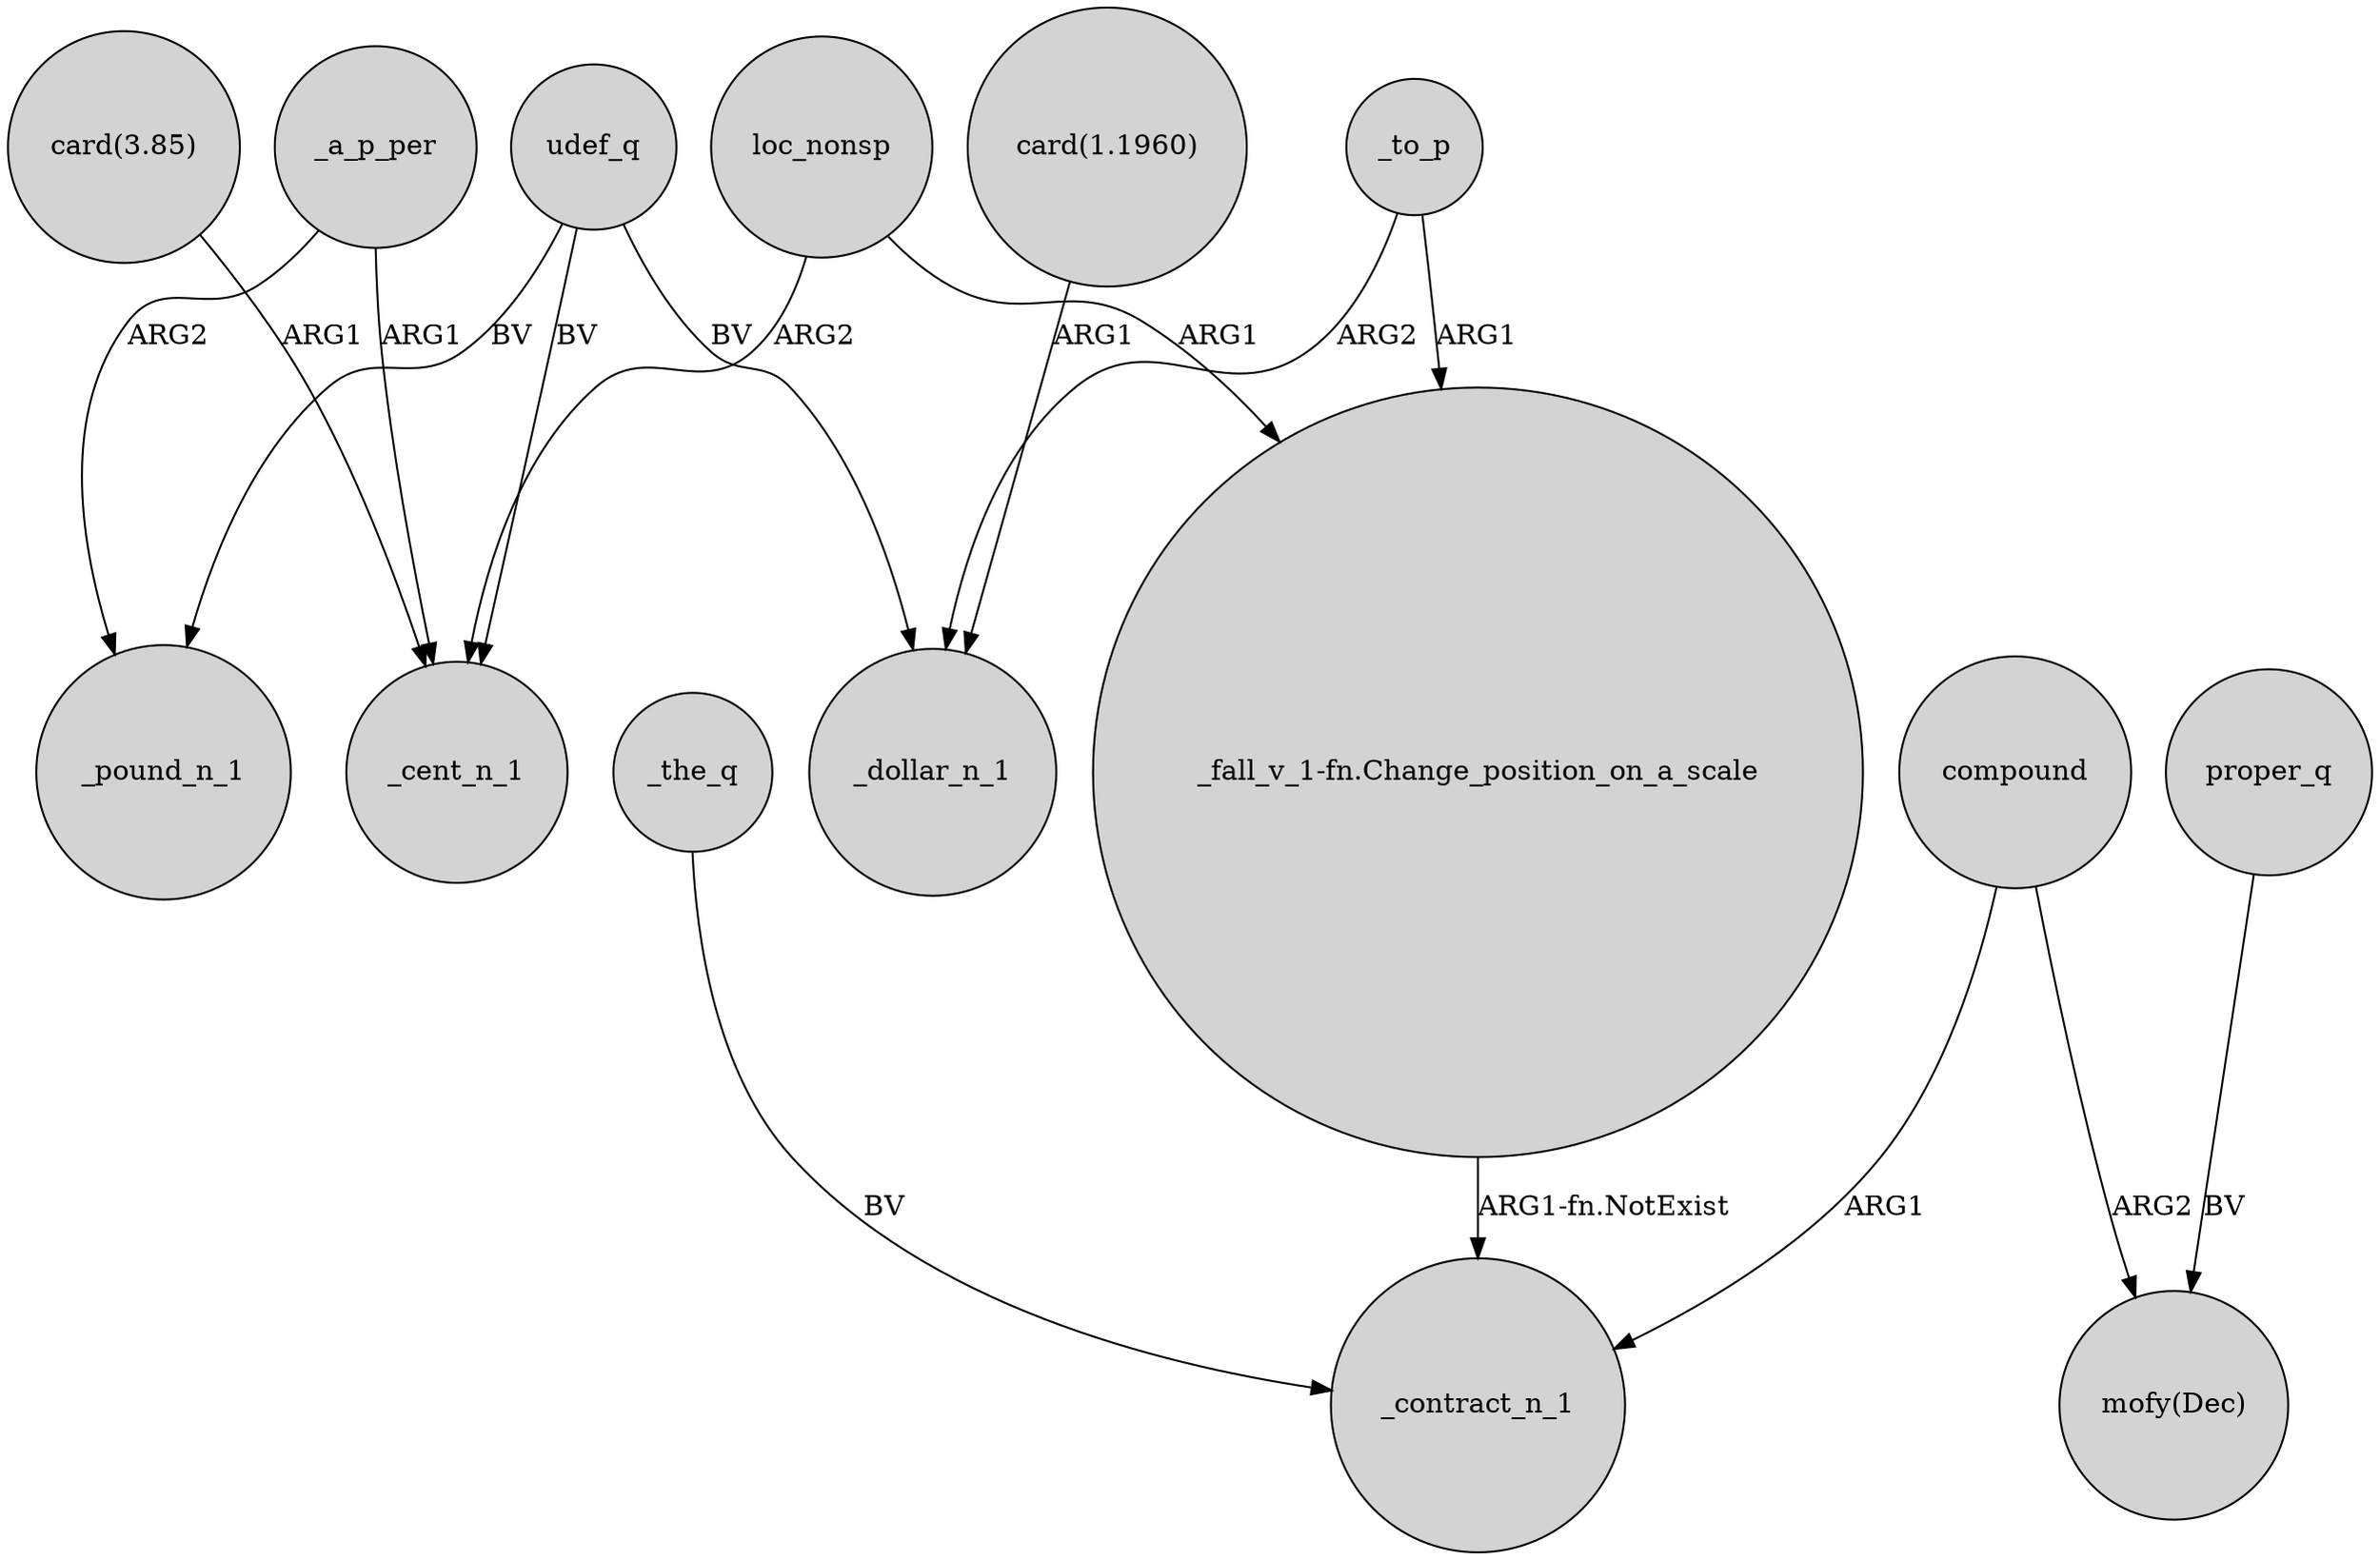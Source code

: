 digraph {
	node [shape=circle style=filled]
	_a_p_per -> _pound_n_1 [label=ARG2]
	_the_q -> _contract_n_1 [label=BV]
	loc_nonsp -> _cent_n_1 [label=ARG2]
	"card(1.1960)" -> _dollar_n_1 [label=ARG1]
	loc_nonsp -> "_fall_v_1-fn.Change_position_on_a_scale" [label=ARG1]
	_to_p -> _dollar_n_1 [label=ARG2]
	compound -> _contract_n_1 [label=ARG1]
	udef_q -> _pound_n_1 [label=BV]
	"_fall_v_1-fn.Change_position_on_a_scale" -> _contract_n_1 [label="ARG1-fn.NotExist"]
	udef_q -> _cent_n_1 [label=BV]
	_a_p_per -> _cent_n_1 [label=ARG1]
	_to_p -> "_fall_v_1-fn.Change_position_on_a_scale" [label=ARG1]
	proper_q -> "mofy(Dec)" [label=BV]
	compound -> "mofy(Dec)" [label=ARG2]
	udef_q -> _dollar_n_1 [label=BV]
	"card(3.85)" -> _cent_n_1 [label=ARG1]
}
